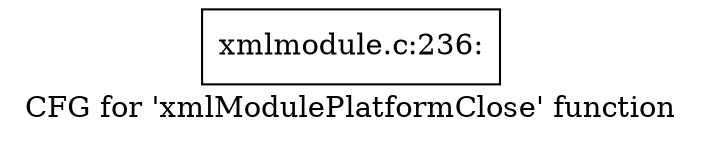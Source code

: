 digraph "CFG for 'xmlModulePlatformClose' function" {
	label="CFG for 'xmlModulePlatformClose' function";

	Node0x5556ed5030f0 [shape=record,label="{xmlmodule.c:236:}"];
}
